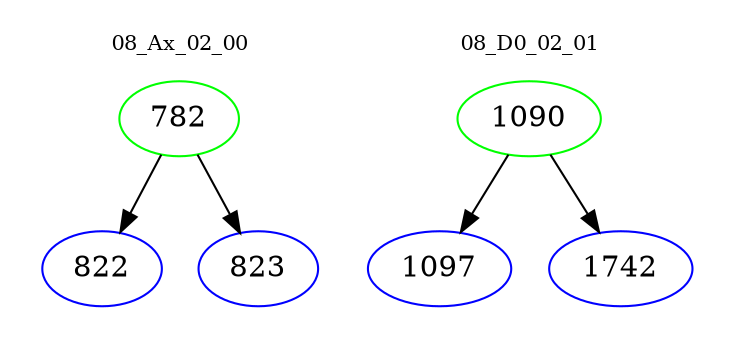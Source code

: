 digraph{
subgraph cluster_0 {
color = white
label = "08_Ax_02_00";
fontsize=10;
T0_782 [label="782", color="green"]
T0_782 -> T0_822 [color="black"]
T0_822 [label="822", color="blue"]
T0_782 -> T0_823 [color="black"]
T0_823 [label="823", color="blue"]
}
subgraph cluster_1 {
color = white
label = "08_D0_02_01";
fontsize=10;
T1_1090 [label="1090", color="green"]
T1_1090 -> T1_1097 [color="black"]
T1_1097 [label="1097", color="blue"]
T1_1090 -> T1_1742 [color="black"]
T1_1742 [label="1742", color="blue"]
}
}
